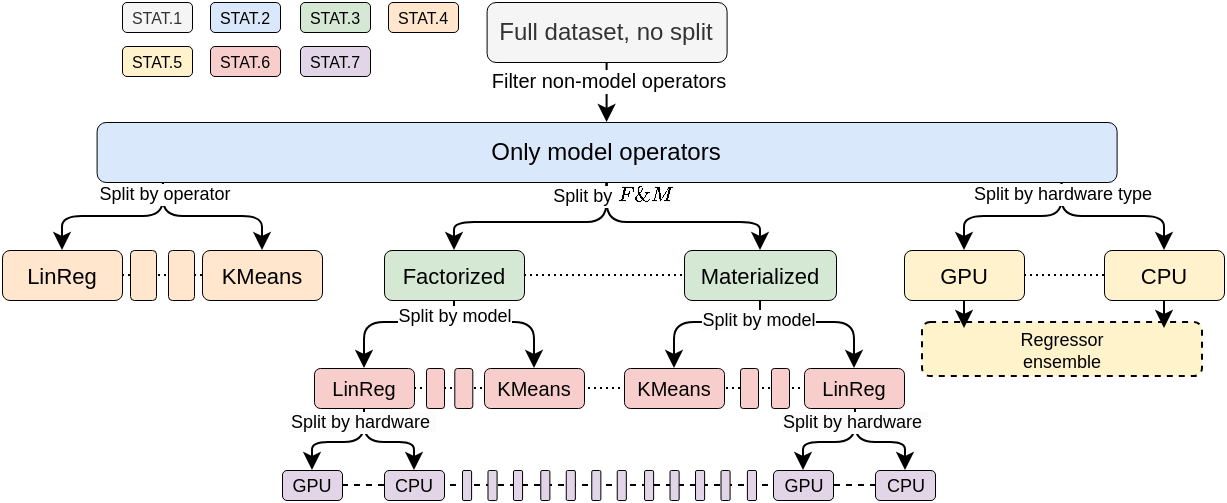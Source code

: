 <mxfile>
    <diagram id="trs140lMoVNk6_UFLpw0" name="Page-1">
        <mxGraphModel dx="604" dy="637" grid="1" gridSize="10" guides="1" tooltips="1" connect="1" arrows="1" fold="1" page="1" pageScale="1" pageWidth="827" pageHeight="1169" math="1" shadow="0">
            <root>
                <mxCell id="0"/>
                <mxCell id="1" parent="0"/>
                <mxCell id="197" value="Regressor &lt;br&gt;ensemble" style="rounded=1;whiteSpace=wrap;html=1;fontSize=9;fillColor=#FFF3CC;strokeColor=default;dashed=1;" parent="1" vertex="1">
                    <mxGeometry x="570" y="690" width="140" height="27" as="geometry"/>
                </mxCell>
                <mxCell id="123" value="" style="edgeStyle=none;html=1;rounded=1;" parent="1" source="110" target="122" edge="1">
                    <mxGeometry relative="1" as="geometry"/>
                </mxCell>
                <mxCell id="214" value="Filter non-model operators" style="edgeLabel;html=1;align=center;verticalAlign=middle;resizable=0;points=[];fontSize=10;" parent="123" vertex="1" connectable="0">
                    <mxGeometry x="-0.403" relative="1" as="geometry">
                        <mxPoint as="offset"/>
                    </mxGeometry>
                </mxCell>
                <mxCell id="110" value="Full dataset, no split" style="rounded=1;whiteSpace=wrap;html=1;fillColor=#f5f5f5;fontColor=#333333;strokeColor=#000000;strokeWidth=0.5;" parent="1" vertex="1">
                    <mxGeometry x="352.3" y="530" width="120" height="30" as="geometry"/>
                </mxCell>
                <mxCell id="218" style="edgeStyle=none;html=1;entryX=0;entryY=0.5;entryDx=0;entryDy=0;shadow=0;dashed=1;endArrow=none;endFill=0;targetPerimeterSpacing=0;dashPattern=1 2;" edge="1" parent="1" source="114" target="120">
                    <mxGeometry relative="1" as="geometry"/>
                </mxCell>
                <mxCell id="114" value="Factorized" style="whiteSpace=wrap;html=1;rounded=1;fontSize=11;container=0;fillColor=#d5e8d4;strokeColor=#000000;strokeWidth=0.5;" parent="1" vertex="1">
                    <mxGeometry x="301.0" y="654" width="70" height="25" as="geometry"/>
                </mxCell>
                <mxCell id="120" value="Materialized" style="whiteSpace=wrap;html=1;rounded=1;fontSize=11;container=0;fillColor=#d5e8d4;strokeColor=#000000;strokeWidth=0.5;" parent="1" vertex="1">
                    <mxGeometry x="451.0" y="654" width="76" height="25" as="geometry"/>
                </mxCell>
                <mxCell id="135" style="edgeStyle=orthogonalEdgeStyle;html=1;fontSize=9;exitX=0.065;exitY=0.997;exitDx=0;exitDy=0;entryX=0.5;entryY=0;entryDx=0;entryDy=0;rounded=1;exitPerimeter=0;" parent="1" source="122" target="137" edge="1">
                    <mxGeometry relative="1" as="geometry">
                        <mxPoint x="190.3" y="650" as="sourcePoint"/>
                        <mxPoint x="485" y="600" as="targetPoint"/>
                    </mxGeometry>
                </mxCell>
                <mxCell id="170" style="edgeStyle=orthogonalEdgeStyle;html=1;fontSize=9;rounded=1;endArrow=none;endFill=0;exitX=0.5;exitY=1;exitDx=0;exitDy=0;entryX=0.468;entryY=-0.009;entryDx=0;entryDy=0;entryPerimeter=0;" parent="1" source="122" edge="1">
                    <mxGeometry relative="1" as="geometry">
                        <mxPoint x="412.26" y="629.82" as="targetPoint"/>
                    </mxGeometry>
                </mxCell>
                <mxCell id="122" value="Only model operators" style="whiteSpace=wrap;html=1;rounded=1;fillColor=#dae8fc;strokeColor=#000000;strokeWidth=0.5;" parent="1" vertex="1">
                    <mxGeometry x="157.3" y="590" width="510" height="30" as="geometry"/>
                </mxCell>
                <mxCell id="130" style="edgeStyle=orthogonalEdgeStyle;html=1;entryX=0.5;entryY=0;entryDx=0;entryDy=0;rounded=1;exitX=0.5;exitY=1;exitDx=0;exitDy=0;" parent="1" source="122" target="114" edge="1">
                    <mxGeometry relative="1" as="geometry">
                        <mxPoint x="412.514" y="650" as="sourcePoint"/>
                        <Array as="points">
                            <mxPoint x="412" y="640"/>
                            <mxPoint x="336" y="640"/>
                        </Array>
                    </mxGeometry>
                </mxCell>
                <mxCell id="131" style="edgeStyle=orthogonalEdgeStyle;html=1;entryX=0.5;entryY=0;entryDx=0;entryDy=0;rounded=1;exitX=0.5;exitY=1;exitDx=0;exitDy=0;" parent="1" source="122" target="120" edge="1">
                    <mxGeometry relative="1" as="geometry">
                        <mxPoint x="412.514" y="650" as="sourcePoint"/>
                        <Array as="points">
                            <mxPoint x="412" y="640"/>
                            <mxPoint x="489" y="640"/>
                        </Array>
                    </mxGeometry>
                </mxCell>
                <mxCell id="186" value="Split by \(F \&amp;amp; M\)" style="edgeLabel;html=1;align=center;verticalAlign=middle;resizable=0;points=[];fontSize=9;" parent="131" vertex="1" connectable="0">
                    <mxGeometry x="-0.798" y="2" relative="1" as="geometry">
                        <mxPoint y="-4" as="offset"/>
                    </mxGeometry>
                </mxCell>
                <mxCell id="140" style="edgeStyle=orthogonalEdgeStyle;html=1;fontSize=9;exitX=0.065;exitY=1.002;exitDx=0;exitDy=0;entryX=0.5;entryY=0;entryDx=0;entryDy=0;rounded=1;exitPerimeter=0;" parent="1" source="122" target="138" edge="1">
                    <mxGeometry relative="1" as="geometry">
                        <mxPoint x="190.3" y="650" as="sourcePoint"/>
                        <mxPoint x="445" y="625" as="targetPoint"/>
                    </mxGeometry>
                </mxCell>
                <mxCell id="188" value="Split by operator" style="edgeLabel;html=1;align=center;verticalAlign=middle;resizable=0;points=[];fontSize=9;" parent="140" vertex="1" connectable="0">
                    <mxGeometry x="-0.854" relative="1" as="geometry">
                        <mxPoint as="offset"/>
                    </mxGeometry>
                </mxCell>
                <mxCell id="142" style="edgeStyle=orthogonalEdgeStyle;html=1;fontSize=9;exitX=0.946;exitY=1.008;exitDx=0;exitDy=0;entryX=0.5;entryY=0;entryDx=0;entryDy=0;rounded=1;exitPerimeter=0;" parent="1" source="122" target="143" edge="1">
                    <mxGeometry relative="1" as="geometry">
                        <mxPoint x="641.0" y="650.33" as="sourcePoint"/>
                        <mxPoint x="901.7" y="600.08" as="targetPoint"/>
                    </mxGeometry>
                </mxCell>
                <mxCell id="196" style="edgeStyle=none;html=1;entryX=0.5;entryY=0;entryDx=0;entryDy=0;fontSize=9;endArrow=classic;endFill=1;jumpSize=6;strokeWidth=1;" parent="1" source="143" target="195" edge="1">
                    <mxGeometry relative="1" as="geometry"/>
                </mxCell>
                <mxCell id="143" value="CPU" style="whiteSpace=wrap;html=1;rounded=1;fontSize=11;container=0;fillColor=#fff2cc;strokeColor=#000000;strokeWidth=0.5;" parent="1" vertex="1">
                    <mxGeometry x="661" y="654" width="60" height="25" as="geometry"/>
                </mxCell>
                <mxCell id="194" value="" style="edgeStyle=none;html=1;fontSize=9;endArrow=classic;endFill=1;entryX=0.5;entryY=0;entryDx=0;entryDy=0;jumpSize=6;strokeWidth=1;" parent="1" source="144" target="193" edge="1">
                    <mxGeometry relative="1" as="geometry"/>
                </mxCell>
                <mxCell id="221" style="edgeStyle=none;html=1;entryX=0;entryY=0.5;entryDx=0;entryDy=0;shadow=0;dashed=1;endArrow=none;endFill=0;targetPerimeterSpacing=0;dashPattern=1 2;" edge="1" parent="1" source="144" target="143">
                    <mxGeometry relative="1" as="geometry"/>
                </mxCell>
                <mxCell id="144" value="GPU" style="whiteSpace=wrap;html=1;rounded=1;fontSize=11;container=0;fillColor=#fff2cc;strokeColor=#000000;strokeWidth=0.5;" parent="1" vertex="1">
                    <mxGeometry x="561" y="654" width="60" height="25" as="geometry"/>
                </mxCell>
                <mxCell id="146" style="edgeStyle=orthogonalEdgeStyle;html=1;fontSize=9;exitX=0.946;exitY=1.023;exitDx=0;exitDy=0;entryX=0.5;entryY=0;entryDx=0;entryDy=0;rounded=1;exitPerimeter=0;" parent="1" source="122" target="144" edge="1">
                    <mxGeometry relative="1" as="geometry">
                        <mxPoint x="641.0" y="650.33" as="sourcePoint"/>
                        <mxPoint x="861.7" y="625.08" as="targetPoint"/>
                    </mxGeometry>
                </mxCell>
                <mxCell id="187" value="Split by hardware type" style="edgeLabel;html=1;align=center;verticalAlign=middle;resizable=0;points=[];fontSize=9;" parent="146" vertex="1" connectable="0">
                    <mxGeometry x="-0.872" relative="1" as="geometry">
                        <mxPoint as="offset"/>
                    </mxGeometry>
                </mxCell>
                <mxCell id="150" style="edgeStyle=orthogonalEdgeStyle;html=1;fontSize=10;entryX=0.5;entryY=0;entryDx=0;entryDy=0;startArrow=none;rounded=1;exitX=0.5;exitY=1;exitDx=0;exitDy=0;" parent="1" source="114" target="151" edge="1">
                    <mxGeometry relative="1" as="geometry">
                        <mxPoint x="336.007" y="726" as="sourcePoint"/>
                        <mxPoint x="-16.8" y="709.75" as="targetPoint"/>
                        <Array as="points">
                            <mxPoint x="336" y="690"/>
                            <mxPoint x="376" y="690"/>
                        </Array>
                    </mxGeometry>
                </mxCell>
                <mxCell id="220" style="edgeStyle=none;html=1;entryX=0;entryY=0.5;entryDx=0;entryDy=0;shadow=0;dashed=1;endArrow=none;endFill=0;targetPerimeterSpacing=0;dashPattern=1 2;" edge="1" parent="1" source="152" target="158">
                    <mxGeometry relative="1" as="geometry"/>
                </mxCell>
                <mxCell id="151" value="KMeans" style="whiteSpace=wrap;html=1;rounded=1;fontSize=10;fillColor=#f8cecc;strokeColor=#000000;strokeWidth=0.5;" parent="1" vertex="1">
                    <mxGeometry x="351.0" y="713" width="50" height="20" as="geometry"/>
                </mxCell>
                <mxCell id="152" value="LinReg" style="whiteSpace=wrap;html=1;rounded=1;fontSize=10;fillColor=#f8cecc;strokeColor=#000000;strokeWidth=0.5;" parent="1" vertex="1">
                    <mxGeometry x="266.0" y="713" width="50" height="20" as="geometry"/>
                </mxCell>
                <mxCell id="154" style="edgeStyle=orthogonalEdgeStyle;html=1;fontSize=10;entryX=0.5;entryY=0;entryDx=0;entryDy=0;rounded=1;exitX=0.5;exitY=1;exitDx=0;exitDy=0;" parent="1" source="114" target="152" edge="1">
                    <mxGeometry relative="1" as="geometry">
                        <mxPoint x="336" y="726" as="sourcePoint"/>
                        <mxPoint x="-56.8" y="714.75" as="targetPoint"/>
                        <Array as="points">
                            <mxPoint x="336" y="690"/>
                            <mxPoint x="291" y="690"/>
                        </Array>
                    </mxGeometry>
                </mxCell>
                <mxCell id="189" value="Split by model" style="edgeLabel;html=1;align=center;verticalAlign=middle;resizable=0;points=[];fontSize=9;" parent="154" vertex="1" connectable="0">
                    <mxGeometry x="-0.808" relative="1" as="geometry">
                        <mxPoint as="offset"/>
                    </mxGeometry>
                </mxCell>
                <mxCell id="156" style="edgeStyle=orthogonalEdgeStyle;html=1;fontSize=10;entryX=0.5;entryY=0;entryDx=0;entryDy=0;rounded=1;exitX=0.5;exitY=1;exitDx=0;exitDy=0;" parent="1" source="120" target="157" edge="1">
                    <mxGeometry relative="1" as="geometry">
                        <mxPoint x="489.0" y="726" as="sourcePoint"/>
                        <mxPoint x="101.2" y="689.75" as="targetPoint"/>
                        <Array as="points">
                            <mxPoint x="489" y="690"/>
                            <mxPoint x="446" y="690"/>
                        </Array>
                    </mxGeometry>
                </mxCell>
                <mxCell id="157" value="KMeans" style="whiteSpace=wrap;html=1;rounded=1;fontSize=10;fillColor=#f8cecc;strokeColor=#000000;strokeWidth=0.5;" parent="1" vertex="1">
                    <mxGeometry x="421.0" y="713" width="50" height="20" as="geometry"/>
                </mxCell>
                <mxCell id="158" value="LinReg" style="whiteSpace=wrap;html=1;rounded=1;fontSize=10;fillColor=#f8cecc;strokeColor=#000000;strokeWidth=0.5;" parent="1" vertex="1">
                    <mxGeometry x="511" y="713" width="50" height="20" as="geometry"/>
                </mxCell>
                <mxCell id="160" style="edgeStyle=orthogonalEdgeStyle;html=1;fontSize=10;entryX=0.5;entryY=0;entryDx=0;entryDy=0;rounded=1;exitX=0.5;exitY=1;exitDx=0;exitDy=0;" parent="1" source="120" target="158" edge="1">
                    <mxGeometry relative="1" as="geometry">
                        <mxPoint x="489.0" y="726" as="sourcePoint"/>
                        <mxPoint x="61.2" y="714.75" as="targetPoint"/>
                        <Array as="points">
                            <mxPoint x="489" y="690"/>
                            <mxPoint x="536" y="690"/>
                        </Array>
                    </mxGeometry>
                </mxCell>
                <mxCell id="190" value="&lt;span style=&quot;background-color: rgb(251, 251, 251);&quot;&gt;Split by model&lt;/span&gt;" style="edgeLabel;html=1;align=center;verticalAlign=middle;resizable=0;points=[];fontSize=9;" parent="160" vertex="1" connectable="0">
                    <mxGeometry x="-0.764" y="-1" relative="1" as="geometry">
                        <mxPoint as="offset"/>
                    </mxGeometry>
                </mxCell>
                <mxCell id="137" value="KMeans" style="whiteSpace=wrap;html=1;rounded=1;fontSize=11;fillColor=#ffe6cc;strokeColor=#000000;strokeWidth=0.5;" parent="1" vertex="1">
                    <mxGeometry x="210" y="654" width="60" height="25" as="geometry"/>
                </mxCell>
                <mxCell id="217" style="edgeStyle=none;html=1;entryX=0;entryY=0.5;entryDx=0;entryDy=0;endArrow=none;endFill=0;dashed=1;targetPerimeterSpacing=0;shadow=0;dashPattern=1 2;" edge="1" parent="1" source="138" target="137">
                    <mxGeometry relative="1" as="geometry"/>
                </mxCell>
                <mxCell id="138" value="LinReg" style="whiteSpace=wrap;html=1;rounded=1;fontSize=11;fillColor=#ffe6cc;strokeColor=#000000;strokeWidth=0.5;" parent="1" vertex="1">
                    <mxGeometry x="110" y="654" width="60" height="25" as="geometry"/>
                </mxCell>
                <mxCell id="174" style="edgeStyle=orthogonalEdgeStyle;html=1;fontSize=9;exitX=0.5;exitY=1;exitDx=0;exitDy=0;entryX=0.5;entryY=0;entryDx=0;entryDy=0;rounded=1;" parent="1" source="152" target="175" edge="1">
                    <mxGeometry relative="1" as="geometry">
                        <mxPoint x="291.0" y="793.0" as="sourcePoint"/>
                        <mxPoint x="551.7" y="739.75" as="targetPoint"/>
                        <Array as="points">
                            <mxPoint x="291" y="750"/>
                            <mxPoint x="316" y="750"/>
                        </Array>
                    </mxGeometry>
                </mxCell>
                <mxCell id="222" style="edgeStyle=none;html=1;shadow=0;dashed=1;endArrow=none;endFill=0;targetPerimeterSpacing=0;startArrow=none;exitX=1;exitY=0.5;exitDx=0;exitDy=0;" edge="1" parent="1" source="176" target="201">
                    <mxGeometry relative="1" as="geometry">
                        <mxPoint x="345" y="771.5" as="sourcePoint"/>
                    </mxGeometry>
                </mxCell>
                <mxCell id="176" value="GPU" style="whiteSpace=wrap;html=1;rounded=1;fontSize=9;container=0;fillColor=#e1d5e7;strokeColor=#000000;strokeWidth=0.5;" parent="1" vertex="1">
                    <mxGeometry x="250.0" y="764" width="30" height="15" as="geometry"/>
                </mxCell>
                <mxCell id="177" value="&lt;span style=&quot;color: rgb(0, 0, 0); font-family: Helvetica; font-size: 9px; font-style: normal; font-variant-ligatures: normal; font-variant-caps: normal; font-weight: 400; letter-spacing: normal; orphans: 2; text-align: center; text-indent: 0px; text-transform: none; widows: 2; word-spacing: 0px; -webkit-text-stroke-width: 0px; background-color: rgb(251, 251, 251); text-decoration-thickness: initial; text-decoration-style: initial; text-decoration-color: initial; float: none; display: inline !important;&quot;&gt;Split by hardware&amp;nbsp;&lt;/span&gt;" style="edgeStyle=orthogonalEdgeStyle;html=1;fontSize=9;exitX=0.5;exitY=1;exitDx=0;exitDy=0;entryX=0.5;entryY=0;entryDx=0;entryDy=0;rounded=1;" parent="1" source="152" target="176" edge="1">
                    <mxGeometry x="-0.754" y="-1" relative="1" as="geometry">
                        <mxPoint x="291.0" y="793.0" as="sourcePoint"/>
                        <mxPoint x="511.7" y="764.75" as="targetPoint"/>
                        <Array as="points">
                            <mxPoint x="291" y="750"/>
                            <mxPoint x="265" y="750"/>
                        </Array>
                        <mxPoint as="offset"/>
                    </mxGeometry>
                </mxCell>
                <mxCell id="193" value="" style="shape=image;verticalLabelPosition=bottom;labelBackgroundColor=default;verticalAlign=top;aspect=fixed;imageAspect=0;image=https://cdn-icons-png.freepik.com/512/2103/2103601.png;" parent="1" vertex="1">
                    <mxGeometry x="581" y="693" width="20" height="20" as="geometry"/>
                </mxCell>
                <mxCell id="195" value="" style="shape=image;verticalLabelPosition=bottom;labelBackgroundColor=default;verticalAlign=top;aspect=fixed;imageAspect=0;image=https://cdn-icons-png.freepik.com/512/2103/2103601.png;" parent="1" vertex="1">
                    <mxGeometry x="681" y="693" width="20" height="20" as="geometry"/>
                </mxCell>
                <mxCell id="200" style="edgeStyle=orthogonalEdgeStyle;html=1;fontSize=9;exitX=0.5;exitY=1;exitDx=0;exitDy=0;entryX=0.5;entryY=0;entryDx=0;entryDy=0;rounded=1;" parent="1" target="201" edge="1">
                    <mxGeometry relative="1" as="geometry">
                        <mxPoint x="536.5" y="733" as="sourcePoint"/>
                        <mxPoint x="797.2" y="739.75" as="targetPoint"/>
                        <Array as="points">
                            <mxPoint x="536.5" y="750"/>
                            <mxPoint x="561.5" y="750"/>
                        </Array>
                    </mxGeometry>
                </mxCell>
                <mxCell id="201" value="CPU" style="whiteSpace=wrap;html=1;rounded=1;fontSize=9;container=0;fillColor=#e1d5e7;strokeColor=#000000;strokeWidth=0.5;" parent="1" vertex="1">
                    <mxGeometry x="546.5" y="764" width="30" height="15" as="geometry"/>
                </mxCell>
                <mxCell id="203" value="&lt;span style=&quot;color: rgb(0, 0, 0); font-family: Helvetica; font-size: 9px; font-style: normal; font-variant-ligatures: normal; font-variant-caps: normal; font-weight: 400; letter-spacing: normal; orphans: 2; text-align: center; text-indent: 0px; text-transform: none; widows: 2; word-spacing: 0px; -webkit-text-stroke-width: 0px; background-color: rgb(251, 251, 251); text-decoration-thickness: initial; text-decoration-style: initial; text-decoration-color: initial; float: none; display: inline !important;&quot;&gt;Split by hardware&amp;nbsp;&lt;/span&gt;" style="edgeStyle=orthogonalEdgeStyle;html=1;fontSize=9;exitX=0.5;exitY=1;exitDx=0;exitDy=0;entryX=0.5;entryY=0;entryDx=0;entryDy=0;rounded=1;" parent="1" target="202" edge="1">
                    <mxGeometry x="-0.754" y="-1" relative="1" as="geometry">
                        <mxPoint x="536.5" y="733" as="sourcePoint"/>
                        <mxPoint x="757.2" y="764.75" as="targetPoint"/>
                        <Array as="points">
                            <mxPoint x="536.5" y="750"/>
                            <mxPoint x="510.5" y="750"/>
                        </Array>
                        <mxPoint as="offset"/>
                    </mxGeometry>
                </mxCell>
                <mxCell id="207" value="STAT.1" style="rounded=1;whiteSpace=wrap;html=1;fontSize=8;fillColor=#f5f5f5;fontColor=#333333;strokeColor=#000000;strokeWidth=0.5;" parent="1" vertex="1">
                    <mxGeometry x="170" y="530" width="35" height="15" as="geometry"/>
                </mxCell>
                <mxCell id="208" value="STAT.5" style="rounded=1;whiteSpace=wrap;html=1;fontSize=8;fillColor=#fff2cc;strokeColor=#000000;strokeWidth=0.5;" parent="1" vertex="1">
                    <mxGeometry x="170" y="552" width="35" height="15" as="geometry"/>
                </mxCell>
                <mxCell id="209" value="STAT.2" style="rounded=1;whiteSpace=wrap;html=1;fontSize=8;fillColor=#dae8fc;strokeColor=#000000;strokeWidth=0.5;" parent="1" vertex="1">
                    <mxGeometry x="214" y="530" width="35" height="15" as="geometry"/>
                </mxCell>
                <mxCell id="210" value="STAT.6" style="rounded=1;whiteSpace=wrap;html=1;fontSize=8;fillColor=#f8cecc;strokeColor=#000000;strokeWidth=0.5;" parent="1" vertex="1">
                    <mxGeometry x="214" y="552" width="35" height="15" as="geometry"/>
                </mxCell>
                <mxCell id="211" value="STAT.3" style="rounded=1;whiteSpace=wrap;html=1;fontSize=8;fillColor=#d5e8d4;strokeColor=#000000;strokeWidth=0.5;" parent="1" vertex="1">
                    <mxGeometry x="259" y="530" width="35" height="15" as="geometry"/>
                </mxCell>
                <mxCell id="212" value="STAT.7" style="rounded=1;whiteSpace=wrap;html=1;fontSize=8;fillColor=#e1d5e7;strokeColor=#000000;strokeWidth=0.5;" parent="1" vertex="1">
                    <mxGeometry x="259" y="552" width="35" height="15" as="geometry"/>
                </mxCell>
                <mxCell id="213" value="STAT.4" style="rounded=1;whiteSpace=wrap;html=1;fontSize=8;fillColor=#ffe6cc;strokeColor=#000000;strokeWidth=0.5;" parent="1" vertex="1">
                    <mxGeometry x="303" y="530" width="35" height="15" as="geometry"/>
                </mxCell>
                <mxCell id="202" value="GPU" style="whiteSpace=wrap;html=1;rounded=1;fontSize=9;container=0;fillColor=#e1d5e7;strokeColor=#000000;strokeWidth=0.5;" parent="1" vertex="1">
                    <mxGeometry x="495.5" y="764" width="30" height="15" as="geometry"/>
                </mxCell>
                <mxCell id="175" value="CPU" style="whiteSpace=wrap;html=1;rounded=1;fontSize=9;container=0;fillColor=#e1d5e7;strokeColor=#000000;strokeWidth=0.5;" parent="1" vertex="1">
                    <mxGeometry x="301.0" y="764" width="30" height="15" as="geometry"/>
                </mxCell>
                <mxCell id="226" value="" style="whiteSpace=wrap;html=1;rounded=1;fontSize=10;fillColor=#f8cecc;strokeColor=#000000;strokeWidth=0.5;" vertex="1" parent="1">
                    <mxGeometry x="322" y="713" width="9" height="20" as="geometry"/>
                </mxCell>
                <mxCell id="227" value="" style="whiteSpace=wrap;html=1;rounded=1;fontSize=10;fillColor=#f8cecc;strokeColor=#000000;strokeWidth=0.5;" vertex="1" parent="1">
                    <mxGeometry x="336.15" y="713" width="9" height="20" as="geometry"/>
                </mxCell>
                <mxCell id="228" value="" style="whiteSpace=wrap;html=1;rounded=1;fontSize=10;fillColor=#f8cecc;strokeColor=#000000;strokeWidth=0.5;" vertex="1" parent="1">
                    <mxGeometry x="479" y="713" width="9" height="20" as="geometry"/>
                </mxCell>
                <mxCell id="229" value="" style="whiteSpace=wrap;html=1;rounded=1;fontSize=10;fillColor=#f8cecc;strokeColor=#000000;strokeWidth=0.5;" vertex="1" parent="1">
                    <mxGeometry x="494.5" y="713" width="9" height="20" as="geometry"/>
                </mxCell>
                <mxCell id="245" value="" style="group" vertex="1" connectable="0" parent="1">
                    <mxGeometry x="340" y="764" width="147" height="15" as="geometry"/>
                </mxCell>
                <mxCell id="233" value="" style="whiteSpace=wrap;html=1;rounded=1;fontSize=9;container=0;fillColor=#e1d5e7;strokeColor=#000000;strokeWidth=0.5;" vertex="1" parent="245">
                    <mxGeometry width="4.551" height="15" as="geometry"/>
                </mxCell>
                <mxCell id="234" value="" style="whiteSpace=wrap;html=1;rounded=1;fontSize=9;container=0;fillColor=#e1d5e7;strokeColor=#000000;strokeWidth=0.5;" vertex="1" parent="245">
                    <mxGeometry x="12.743" width="4.551" height="15" as="geometry"/>
                </mxCell>
                <mxCell id="235" value="" style="whiteSpace=wrap;html=1;rounded=1;fontSize=9;container=0;fillColor=#e1d5e7;strokeColor=#000000;strokeWidth=0.5;" vertex="1" parent="245">
                    <mxGeometry x="25.486" width="4.551" height="15" as="geometry"/>
                </mxCell>
                <mxCell id="236" value="" style="whiteSpace=wrap;html=1;rounded=1;fontSize=9;container=0;fillColor=#e1d5e7;strokeColor=#000000;strokeWidth=0.5;" vertex="1" parent="245">
                    <mxGeometry x="39.139" width="4.551" height="15" as="geometry"/>
                </mxCell>
                <mxCell id="237" value="" style="whiteSpace=wrap;html=1;rounded=1;fontSize=9;container=0;fillColor=#e1d5e7;strokeColor=#000000;strokeWidth=0.5;" vertex="1" parent="245">
                    <mxGeometry x="51.882" width="4.551" height="15" as="geometry"/>
                </mxCell>
                <mxCell id="238" value="" style="whiteSpace=wrap;html=1;rounded=1;fontSize=9;container=0;fillColor=#e1d5e7;strokeColor=#000000;strokeWidth=0.5;" vertex="1" parent="245">
                    <mxGeometry x="64.625" width="4.551" height="15" as="geometry"/>
                </mxCell>
                <mxCell id="239" value="" style="whiteSpace=wrap;html=1;rounded=1;fontSize=9;container=0;fillColor=#e1d5e7;strokeColor=#000000;strokeWidth=0.5;" vertex="1" parent="245">
                    <mxGeometry x="77.368" width="4.551" height="15" as="geometry"/>
                </mxCell>
                <mxCell id="240" value="" style="whiteSpace=wrap;html=1;rounded=1;fontSize=9;container=0;fillColor=#e1d5e7;strokeColor=#000000;strokeWidth=0.5;" vertex="1" parent="245">
                    <mxGeometry x="91.022" width="4.551" height="15" as="geometry"/>
                </mxCell>
                <mxCell id="241" value="" style="whiteSpace=wrap;html=1;rounded=1;fontSize=9;container=0;fillColor=#e1d5e7;strokeColor=#000000;strokeWidth=0.5;" vertex="1" parent="245">
                    <mxGeometry x="103.765" width="4.551" height="15" as="geometry"/>
                </mxCell>
                <mxCell id="242" value="" style="whiteSpace=wrap;html=1;rounded=1;fontSize=9;container=0;fillColor=#e1d5e7;strokeColor=#000000;strokeWidth=0.5;" vertex="1" parent="245">
                    <mxGeometry x="116.508" width="4.551" height="15" as="geometry"/>
                </mxCell>
                <mxCell id="243" value="" style="whiteSpace=wrap;html=1;rounded=1;fontSize=9;container=0;fillColor=#e1d5e7;strokeColor=#000000;strokeWidth=0.5;" vertex="1" parent="245">
                    <mxGeometry x="129.251" width="4.551" height="15" as="geometry"/>
                </mxCell>
                <mxCell id="244" value="" style="whiteSpace=wrap;html=1;rounded=1;fontSize=9;container=0;fillColor=#e1d5e7;strokeColor=#000000;strokeWidth=0.5;" vertex="1" parent="245">
                    <mxGeometry x="142.449" width="4.551" height="15" as="geometry"/>
                </mxCell>
                <mxCell id="246" value="" style="whiteSpace=wrap;html=1;rounded=1;fontSize=11;fillColor=#ffe6cc;strokeColor=#000000;strokeWidth=0.5;" vertex="1" parent="1">
                    <mxGeometry x="174" y="654" width="13" height="25" as="geometry"/>
                </mxCell>
                <mxCell id="247" value="" style="whiteSpace=wrap;html=1;rounded=1;fontSize=11;fillColor=#ffe6cc;strokeColor=#000000;strokeWidth=0.5;" vertex="1" parent="1">
                    <mxGeometry x="193" y="654" width="13" height="25" as="geometry"/>
                </mxCell>
            </root>
        </mxGraphModel>
    </diagram>
</mxfile>